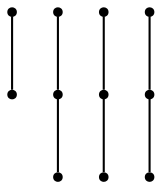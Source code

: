 graph {
  node [shape=point,comment="{\"directed\":false,\"doi\":\"10.1007/3-540-36151-0_26\",\"figure\":\"2 (1)\"}"]

  v0 [pos="1377.384344736735,1926.5337972929983"]
  v1 [pos="1141.1656379699707,1926.5337972929983"]
  v2 [pos="1377.383295694987,2044.6431824655247"]
  v3 [pos="1200.2208709716797,2044.6431824655247"]
  v4 [pos="1046.678145726522,2044.6431824655247"]
  v5 [pos="1235.6531461079917,2139.1317714344373"]
  v6 [pos="1164.7843996683757,2139.1317714344373"]
  v7 [pos="1046.6760317484539,2139.1317714344373"]
  v8 [pos="1377.3864428202312,2233.6213776559543"]
  v9 [pos="1200.2208709716797,2233.6213776559543"]
  v10 [pos="1046.6749827067058,2233.6213776559543"]

  v10 -- v9 [id="-3",pos="1046.6749827067058,2233.6213776559543 1200.2208709716797,2233.6213776559543 1200.2208709716797,2233.6213776559543 1200.2208709716797,2233.6213776559543"]
  v9 -- v8 [id="-4",pos="1200.2208709716797,2233.6213776559543 1377.3864428202312,2233.6213776559543 1377.3864428202312,2233.6213776559543 1377.3864428202312,2233.6213776559543"]
  v7 -- v6 [id="-7",pos="1046.6760317484539,2139.1317714344373 1164.7843996683757,2139.1317714344373 1164.7843996683757,2139.1317714344373 1164.7843996683757,2139.1317714344373"]
  v6 -- v5 [id="-8",pos="1164.7843996683757,2139.1317714344373 1235.6531461079917,2139.1317714344373 1235.6531461079917,2139.1317714344373 1235.6531461079917,2139.1317714344373"]
  v4 -- v3 [id="-11",pos="1046.678145726522,2044.6431824655247 1200.2208709716797,2044.6431824655247 1200.2208709716797,2044.6431824655247 1200.2208709716797,2044.6431824655247"]
  v3 -- v2 [id="-12",pos="1200.2208709716797,2044.6431824655247 1377.383295694987,2044.6431824655247 1377.383295694987,2044.6431824655247 1377.383295694987,2044.6431824655247"]
  v1 -- v0 [id="-15",pos="1141.1656379699707,1926.5337972929983 1377.384344736735,1926.5337972929983 1377.384344736735,1926.5337972929983 1377.384344736735,1926.5337972929983"]
}
